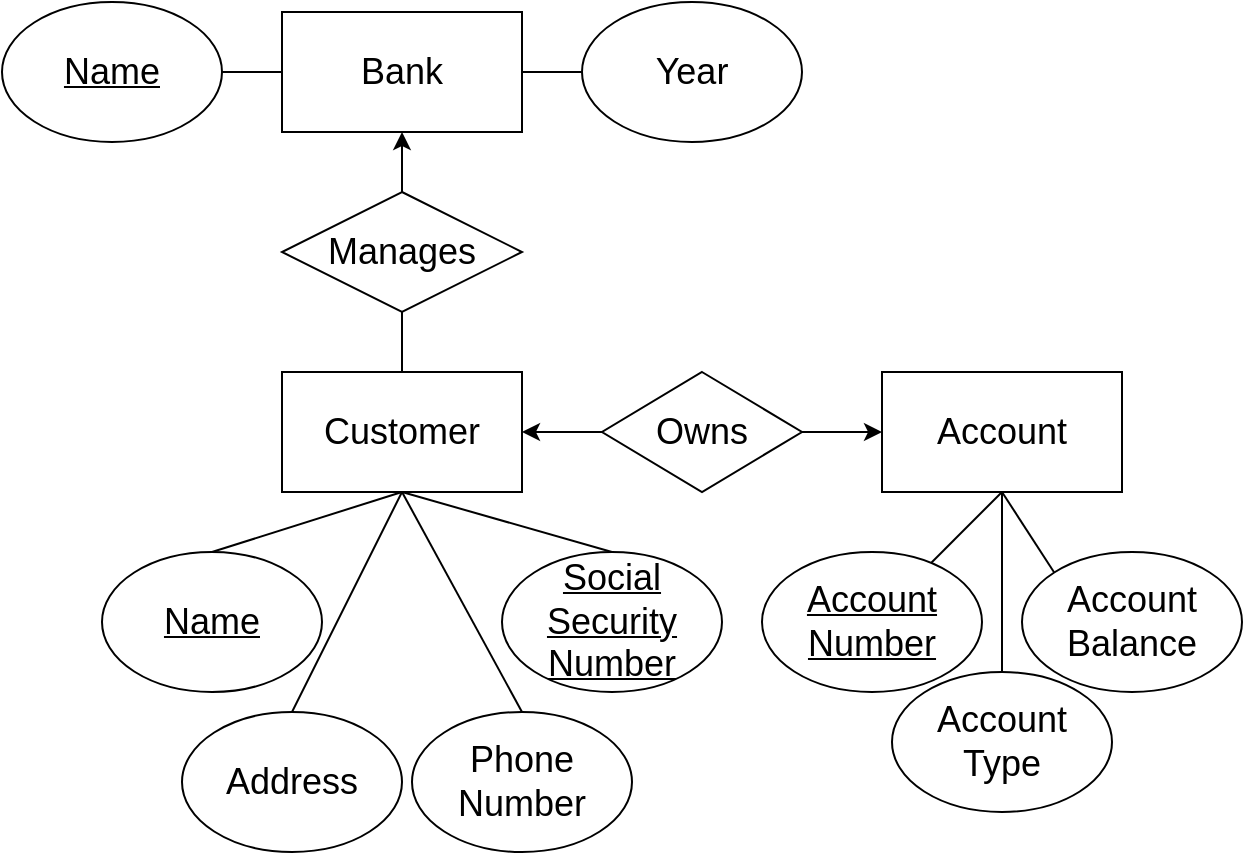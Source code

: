 <mxfile version="16.6.2" type="github"><diagram id="R2lEEEUBdFMjLlhIrx00" name="Page-1"><mxGraphModel dx="1422" dy="762" grid="1" gridSize="10" guides="1" tooltips="1" connect="1" arrows="1" fold="1" page="1" pageScale="1" pageWidth="850" pageHeight="1100" math="0" shadow="0" extFonts="Permanent Marker^https://fonts.googleapis.com/css?family=Permanent+Marker"><root><mxCell id="0"/><mxCell id="1" parent="0"/><mxCell id="zu0-_zuPs-oRVhec2tWG-1" value="&lt;span style=&quot;font-size: 18px&quot;&gt;Customer&lt;/span&gt;" style="rounded=0;whiteSpace=wrap;html=1;" parent="1" vertex="1"><mxGeometry x="250" y="250" width="120" height="60" as="geometry"/></mxCell><mxCell id="zu0-_zuPs-oRVhec2tWG-2" value="Owns" style="rhombus;whiteSpace=wrap;html=1;fontSize=18;" parent="1" vertex="1"><mxGeometry x="410" y="250" width="100" height="60" as="geometry"/></mxCell><mxCell id="zu0-_zuPs-oRVhec2tWG-3" value="&lt;font style=&quot;font-size: 18px&quot;&gt;Account&lt;/font&gt;" style="rounded=0;whiteSpace=wrap;html=1;" parent="1" vertex="1"><mxGeometry x="550" y="250" width="120" height="60" as="geometry"/></mxCell><mxCell id="zu0-_zuPs-oRVhec2tWG-10" value="&lt;u&gt;Name&lt;/u&gt;" style="ellipse;whiteSpace=wrap;html=1;fontSize=18;" parent="1" vertex="1"><mxGeometry x="160" y="340" width="110" height="70" as="geometry"/></mxCell><mxCell id="zu0-_zuPs-oRVhec2tWG-11" value="" style="endArrow=none;html=1;rounded=0;fontSize=18;exitX=0.5;exitY=0;exitDx=0;exitDy=0;entryX=0.5;entryY=1;entryDx=0;entryDy=0;" parent="1" source="zu0-_zuPs-oRVhec2tWG-10" target="zu0-_zuPs-oRVhec2tWG-1" edge="1"><mxGeometry width="50" height="50" relative="1" as="geometry"><mxPoint x="340" y="460" as="sourcePoint"/><mxPoint x="390" y="410" as="targetPoint"/></mxGeometry></mxCell><mxCell id="zu0-_zuPs-oRVhec2tWG-13" value="Address" style="ellipse;whiteSpace=wrap;html=1;fontSize=18;" parent="1" vertex="1"><mxGeometry x="200" y="420" width="110" height="70" as="geometry"/></mxCell><mxCell id="zu0-_zuPs-oRVhec2tWG-14" value="" style="endArrow=none;html=1;rounded=0;fontSize=18;entryX=0.5;entryY=1;entryDx=0;entryDy=0;exitX=0.5;exitY=0;exitDx=0;exitDy=0;" parent="1" source="zu0-_zuPs-oRVhec2tWG-13" target="zu0-_zuPs-oRVhec2tWG-1" edge="1"><mxGeometry width="50" height="50" relative="1" as="geometry"><mxPoint x="340" y="460" as="sourcePoint"/><mxPoint x="390" y="410" as="targetPoint"/></mxGeometry></mxCell><mxCell id="zu0-_zuPs-oRVhec2tWG-15" value="&lt;u&gt;Social Security Number&lt;/u&gt;" style="ellipse;whiteSpace=wrap;html=1;fontSize=18;" parent="1" vertex="1"><mxGeometry x="360" y="340" width="110" height="70" as="geometry"/></mxCell><mxCell id="zu0-_zuPs-oRVhec2tWG-16" value="" style="endArrow=none;html=1;rounded=0;fontSize=18;exitX=0.5;exitY=0;exitDx=0;exitDy=0;entryX=0.5;entryY=1;entryDx=0;entryDy=0;" parent="1" source="zu0-_zuPs-oRVhec2tWG-15" target="zu0-_zuPs-oRVhec2tWG-1" edge="1"><mxGeometry width="50" height="50" relative="1" as="geometry"><mxPoint x="255" y="350" as="sourcePoint"/><mxPoint x="320" y="320" as="targetPoint"/></mxGeometry></mxCell><mxCell id="zu0-_zuPs-oRVhec2tWG-17" value="Phone Number" style="ellipse;whiteSpace=wrap;html=1;fontSize=18;" parent="1" vertex="1"><mxGeometry x="315" y="420" width="110" height="70" as="geometry"/></mxCell><mxCell id="zu0-_zuPs-oRVhec2tWG-18" value="" style="endArrow=none;html=1;rounded=0;fontSize=18;exitX=0.5;exitY=0;exitDx=0;exitDy=0;" parent="1" source="zu0-_zuPs-oRVhec2tWG-17" edge="1"><mxGeometry width="50" height="50" relative="1" as="geometry"><mxPoint x="265" y="430" as="sourcePoint"/><mxPoint x="310" y="310" as="targetPoint"/></mxGeometry></mxCell><mxCell id="zu0-_zuPs-oRVhec2tWG-20" value="&lt;u&gt;Account Number&lt;/u&gt;" style="ellipse;whiteSpace=wrap;html=1;fontSize=18;" parent="1" vertex="1"><mxGeometry x="490" y="340" width="110" height="70" as="geometry"/></mxCell><mxCell id="zu0-_zuPs-oRVhec2tWG-28" value="Account Balance" style="ellipse;whiteSpace=wrap;html=1;fontSize=18;" parent="1" vertex="1"><mxGeometry x="620" y="340" width="110" height="70" as="geometry"/></mxCell><mxCell id="zu0-_zuPs-oRVhec2tWG-30" value="" style="endArrow=classic;html=1;rounded=0;fontSize=16;exitX=0.5;exitY=0;exitDx=0;exitDy=0;entryX=0.5;entryY=1;entryDx=0;entryDy=0;startArrow=none;" parent="1" source="orXzI-2sdqvl_tVxQmNd-6" target="zu0-_zuPs-oRVhec2tWG-31" edge="1"><mxGeometry width="50" height="50" relative="1" as="geometry"><mxPoint x="360" y="410" as="sourcePoint"/><mxPoint x="310" y="160" as="targetPoint"/></mxGeometry></mxCell><mxCell id="zu0-_zuPs-oRVhec2tWG-31" value="&lt;font style=&quot;font-size: 18px&quot;&gt;Bank&lt;/font&gt;" style="rounded=0;whiteSpace=wrap;html=1;" parent="1" vertex="1"><mxGeometry x="250" y="70" width="120" height="60" as="geometry"/></mxCell><mxCell id="orXzI-2sdqvl_tVxQmNd-1" value="" style="endArrow=classic;html=1;rounded=0;entryX=1;entryY=0.5;entryDx=0;entryDy=0;exitX=0;exitY=0.5;exitDx=0;exitDy=0;" parent="1" source="zu0-_zuPs-oRVhec2tWG-2" target="zu0-_zuPs-oRVhec2tWG-1" edge="1"><mxGeometry width="50" height="50" relative="1" as="geometry"><mxPoint x="400" y="470" as="sourcePoint"/><mxPoint x="450" y="420" as="targetPoint"/></mxGeometry></mxCell><mxCell id="orXzI-2sdqvl_tVxQmNd-2" value="" style="endArrow=none;html=1;rounded=0;entryX=0.5;entryY=1;entryDx=0;entryDy=0;" parent="1" source="zu0-_zuPs-oRVhec2tWG-20" edge="1"><mxGeometry width="50" height="50" relative="1" as="geometry"><mxPoint x="410" y="370" as="sourcePoint"/><mxPoint x="610" y="310" as="targetPoint"/></mxGeometry></mxCell><mxCell id="orXzI-2sdqvl_tVxQmNd-3" value="" style="endArrow=none;html=1;rounded=0;exitX=0;exitY=0;exitDx=0;exitDy=0;" parent="1" source="zu0-_zuPs-oRVhec2tWG-28" edge="1"><mxGeometry width="50" height="50" relative="1" as="geometry"><mxPoint x="592.22" y="339.232" as="sourcePoint"/><mxPoint x="610" y="310" as="targetPoint"/></mxGeometry></mxCell><mxCell id="orXzI-2sdqvl_tVxQmNd-6" value="Manages" style="rhombus;whiteSpace=wrap;html=1;fontSize=18;" parent="1" vertex="1"><mxGeometry x="250" y="160" width="120" height="60" as="geometry"/></mxCell><mxCell id="orXzI-2sdqvl_tVxQmNd-7" value="" style="endArrow=none;html=1;rounded=0;fontSize=16;exitX=0.5;exitY=0;exitDx=0;exitDy=0;entryX=0.5;entryY=1;entryDx=0;entryDy=0;" parent="1" source="zu0-_zuPs-oRVhec2tWG-1" target="orXzI-2sdqvl_tVxQmNd-6" edge="1"><mxGeometry width="50" height="50" relative="1" as="geometry"><mxPoint x="310" y="270" as="sourcePoint"/><mxPoint x="310" y="130" as="targetPoint"/></mxGeometry></mxCell><mxCell id="orXzI-2sdqvl_tVxQmNd-11" value="&lt;u&gt;Name&lt;/u&gt;" style="ellipse;whiteSpace=wrap;html=1;fontSize=18;" parent="1" vertex="1"><mxGeometry x="110" y="65" width="110" height="70" as="geometry"/></mxCell><mxCell id="orXzI-2sdqvl_tVxQmNd-12" value="" style="endArrow=none;html=1;rounded=0;fontSize=18;exitX=1;exitY=0.5;exitDx=0;exitDy=0;entryX=0;entryY=0.5;entryDx=0;entryDy=0;" parent="1" source="orXzI-2sdqvl_tVxQmNd-11" target="zu0-_zuPs-oRVhec2tWG-31" edge="1"><mxGeometry width="50" height="50" relative="1" as="geometry"><mxPoint x="280" y="240" as="sourcePoint"/><mxPoint x="250" y="90" as="targetPoint"/></mxGeometry></mxCell><mxCell id="orXzI-2sdqvl_tVxQmNd-14" value="Year" style="ellipse;whiteSpace=wrap;html=1;fontSize=18;" parent="1" vertex="1"><mxGeometry x="400" y="65" width="110" height="70" as="geometry"/></mxCell><mxCell id="orXzI-2sdqvl_tVxQmNd-15" value="" style="endArrow=none;html=1;rounded=0;fontSize=18;exitX=1;exitY=0.5;exitDx=0;exitDy=0;entryX=0;entryY=0.5;entryDx=0;entryDy=0;" parent="1" source="zu0-_zuPs-oRVhec2tWG-31" target="orXzI-2sdqvl_tVxQmNd-14" edge="1"><mxGeometry width="50" height="50" relative="1" as="geometry"><mxPoint x="230" y="110" as="sourcePoint"/><mxPoint x="260" y="110" as="targetPoint"/></mxGeometry></mxCell><mxCell id="orXzI-2sdqvl_tVxQmNd-16" value="Account Type" style="ellipse;whiteSpace=wrap;html=1;fontSize=18;" parent="1" vertex="1"><mxGeometry x="555" y="400" width="110" height="70" as="geometry"/></mxCell><mxCell id="orXzI-2sdqvl_tVxQmNd-17" value="" style="endArrow=none;html=1;rounded=0;entryX=0.5;entryY=1;entryDx=0;entryDy=0;exitX=0.5;exitY=0;exitDx=0;exitDy=0;" parent="1" source="orXzI-2sdqvl_tVxQmNd-16" target="zu0-_zuPs-oRVhec2tWG-3" edge="1"><mxGeometry width="50" height="50" relative="1" as="geometry"><mxPoint x="610" y="390" as="sourcePoint"/><mxPoint x="590" y="310" as="targetPoint"/></mxGeometry></mxCell><mxCell id="MOs8E3GoyxDXJ9a6YkhE-2" value="" style="endArrow=classic;html=1;rounded=0;entryX=0;entryY=0.5;entryDx=0;entryDy=0;exitX=1;exitY=0.5;exitDx=0;exitDy=0;" parent="1" source="zu0-_zuPs-oRVhec2tWG-2" target="zu0-_zuPs-oRVhec2tWG-3" edge="1"><mxGeometry width="50" height="50" relative="1" as="geometry"><mxPoint x="520" y="280" as="sourcePoint"/><mxPoint x="460" y="370" as="targetPoint"/></mxGeometry></mxCell></root></mxGraphModel></diagram></mxfile>